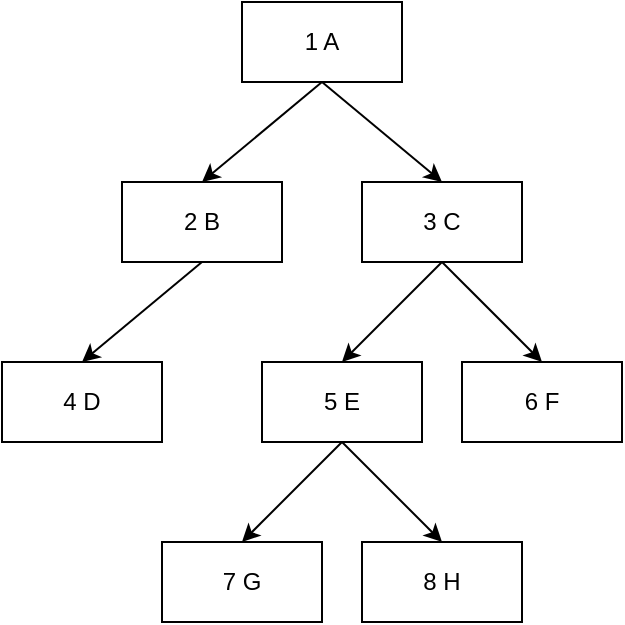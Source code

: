 <mxfile>
    <diagram id="Bg32s10ReCwWEeDBuOAg" name="Page-1">
        <mxGraphModel dx="536" dy="420" grid="1" gridSize="10" guides="1" tooltips="1" connect="1" arrows="1" fold="1" page="1" pageScale="1" pageWidth="850" pageHeight="1100" math="0" shadow="0">
            <root>
                <mxCell id="0"/>
                <mxCell id="1" parent="0"/>
                <mxCell id="7" style="edgeStyle=none;html=1;exitX=0.5;exitY=1;exitDx=0;exitDy=0;entryX=0.5;entryY=0;entryDx=0;entryDy=0;" edge="1" parent="1" source="3" target="5">
                    <mxGeometry relative="1" as="geometry"/>
                </mxCell>
                <mxCell id="13" style="edgeStyle=none;html=1;exitX=0.5;exitY=1;exitDx=0;exitDy=0;entryX=0.5;entryY=0;entryDx=0;entryDy=0;" edge="1" parent="1" source="3" target="4">
                    <mxGeometry relative="1" as="geometry"/>
                </mxCell>
                <mxCell id="3" value="1 A" style="rounded=0;whiteSpace=wrap;html=1;" vertex="1" parent="1">
                    <mxGeometry x="320" y="340" width="80" height="40" as="geometry"/>
                </mxCell>
                <mxCell id="12" style="edgeStyle=none;html=1;exitX=0.5;exitY=1;exitDx=0;exitDy=0;entryX=0.5;entryY=0;entryDx=0;entryDy=0;" edge="1" parent="1" source="4" target="9">
                    <mxGeometry relative="1" as="geometry"/>
                </mxCell>
                <mxCell id="15" style="edgeStyle=none;html=1;exitX=0.5;exitY=1;exitDx=0;exitDy=0;entryX=0.5;entryY=0;entryDx=0;entryDy=0;" edge="1" parent="1" source="4" target="14">
                    <mxGeometry relative="1" as="geometry"/>
                </mxCell>
                <mxCell id="4" value="3 C" style="rounded=0;whiteSpace=wrap;html=1;" vertex="1" parent="1">
                    <mxGeometry x="380" y="430" width="80" height="40" as="geometry"/>
                </mxCell>
                <mxCell id="8" style="edgeStyle=none;html=1;exitX=0.5;exitY=1;exitDx=0;exitDy=0;entryX=0.5;entryY=0;entryDx=0;entryDy=0;" edge="1" parent="1" source="5" target="6">
                    <mxGeometry relative="1" as="geometry"/>
                </mxCell>
                <mxCell id="5" value="2 B" style="rounded=0;whiteSpace=wrap;html=1;" vertex="1" parent="1">
                    <mxGeometry x="260" y="430" width="80" height="40" as="geometry"/>
                </mxCell>
                <mxCell id="6" value="4 D" style="rounded=0;whiteSpace=wrap;html=1;" vertex="1" parent="1">
                    <mxGeometry x="200" y="520" width="80" height="40" as="geometry"/>
                </mxCell>
                <mxCell id="19" style="edgeStyle=none;html=1;exitX=0.5;exitY=1;exitDx=0;exitDy=0;entryX=0.5;entryY=0;entryDx=0;entryDy=0;" edge="1" parent="1" source="9" target="16">
                    <mxGeometry relative="1" as="geometry"/>
                </mxCell>
                <mxCell id="20" style="edgeStyle=none;html=1;exitX=0.5;exitY=1;exitDx=0;exitDy=0;entryX=0.5;entryY=0;entryDx=0;entryDy=0;" edge="1" parent="1" source="9" target="17">
                    <mxGeometry relative="1" as="geometry"/>
                </mxCell>
                <mxCell id="9" value="5 E" style="whiteSpace=wrap;html=1;rounded=0;" vertex="1" parent="1">
                    <mxGeometry x="330" y="520" width="80" height="40" as="geometry"/>
                </mxCell>
                <mxCell id="14" value="6 F" style="rounded=0;whiteSpace=wrap;html=1;" vertex="1" parent="1">
                    <mxGeometry x="430" y="520" width="80" height="40" as="geometry"/>
                </mxCell>
                <mxCell id="16" value="7 G" style="rounded=0;whiteSpace=wrap;html=1;" vertex="1" parent="1">
                    <mxGeometry x="280" y="610" width="80" height="40" as="geometry"/>
                </mxCell>
                <mxCell id="17" value="8 H" style="rounded=0;whiteSpace=wrap;html=1;" vertex="1" parent="1">
                    <mxGeometry x="380" y="610" width="80" height="40" as="geometry"/>
                </mxCell>
            </root>
        </mxGraphModel>
    </diagram>
</mxfile>